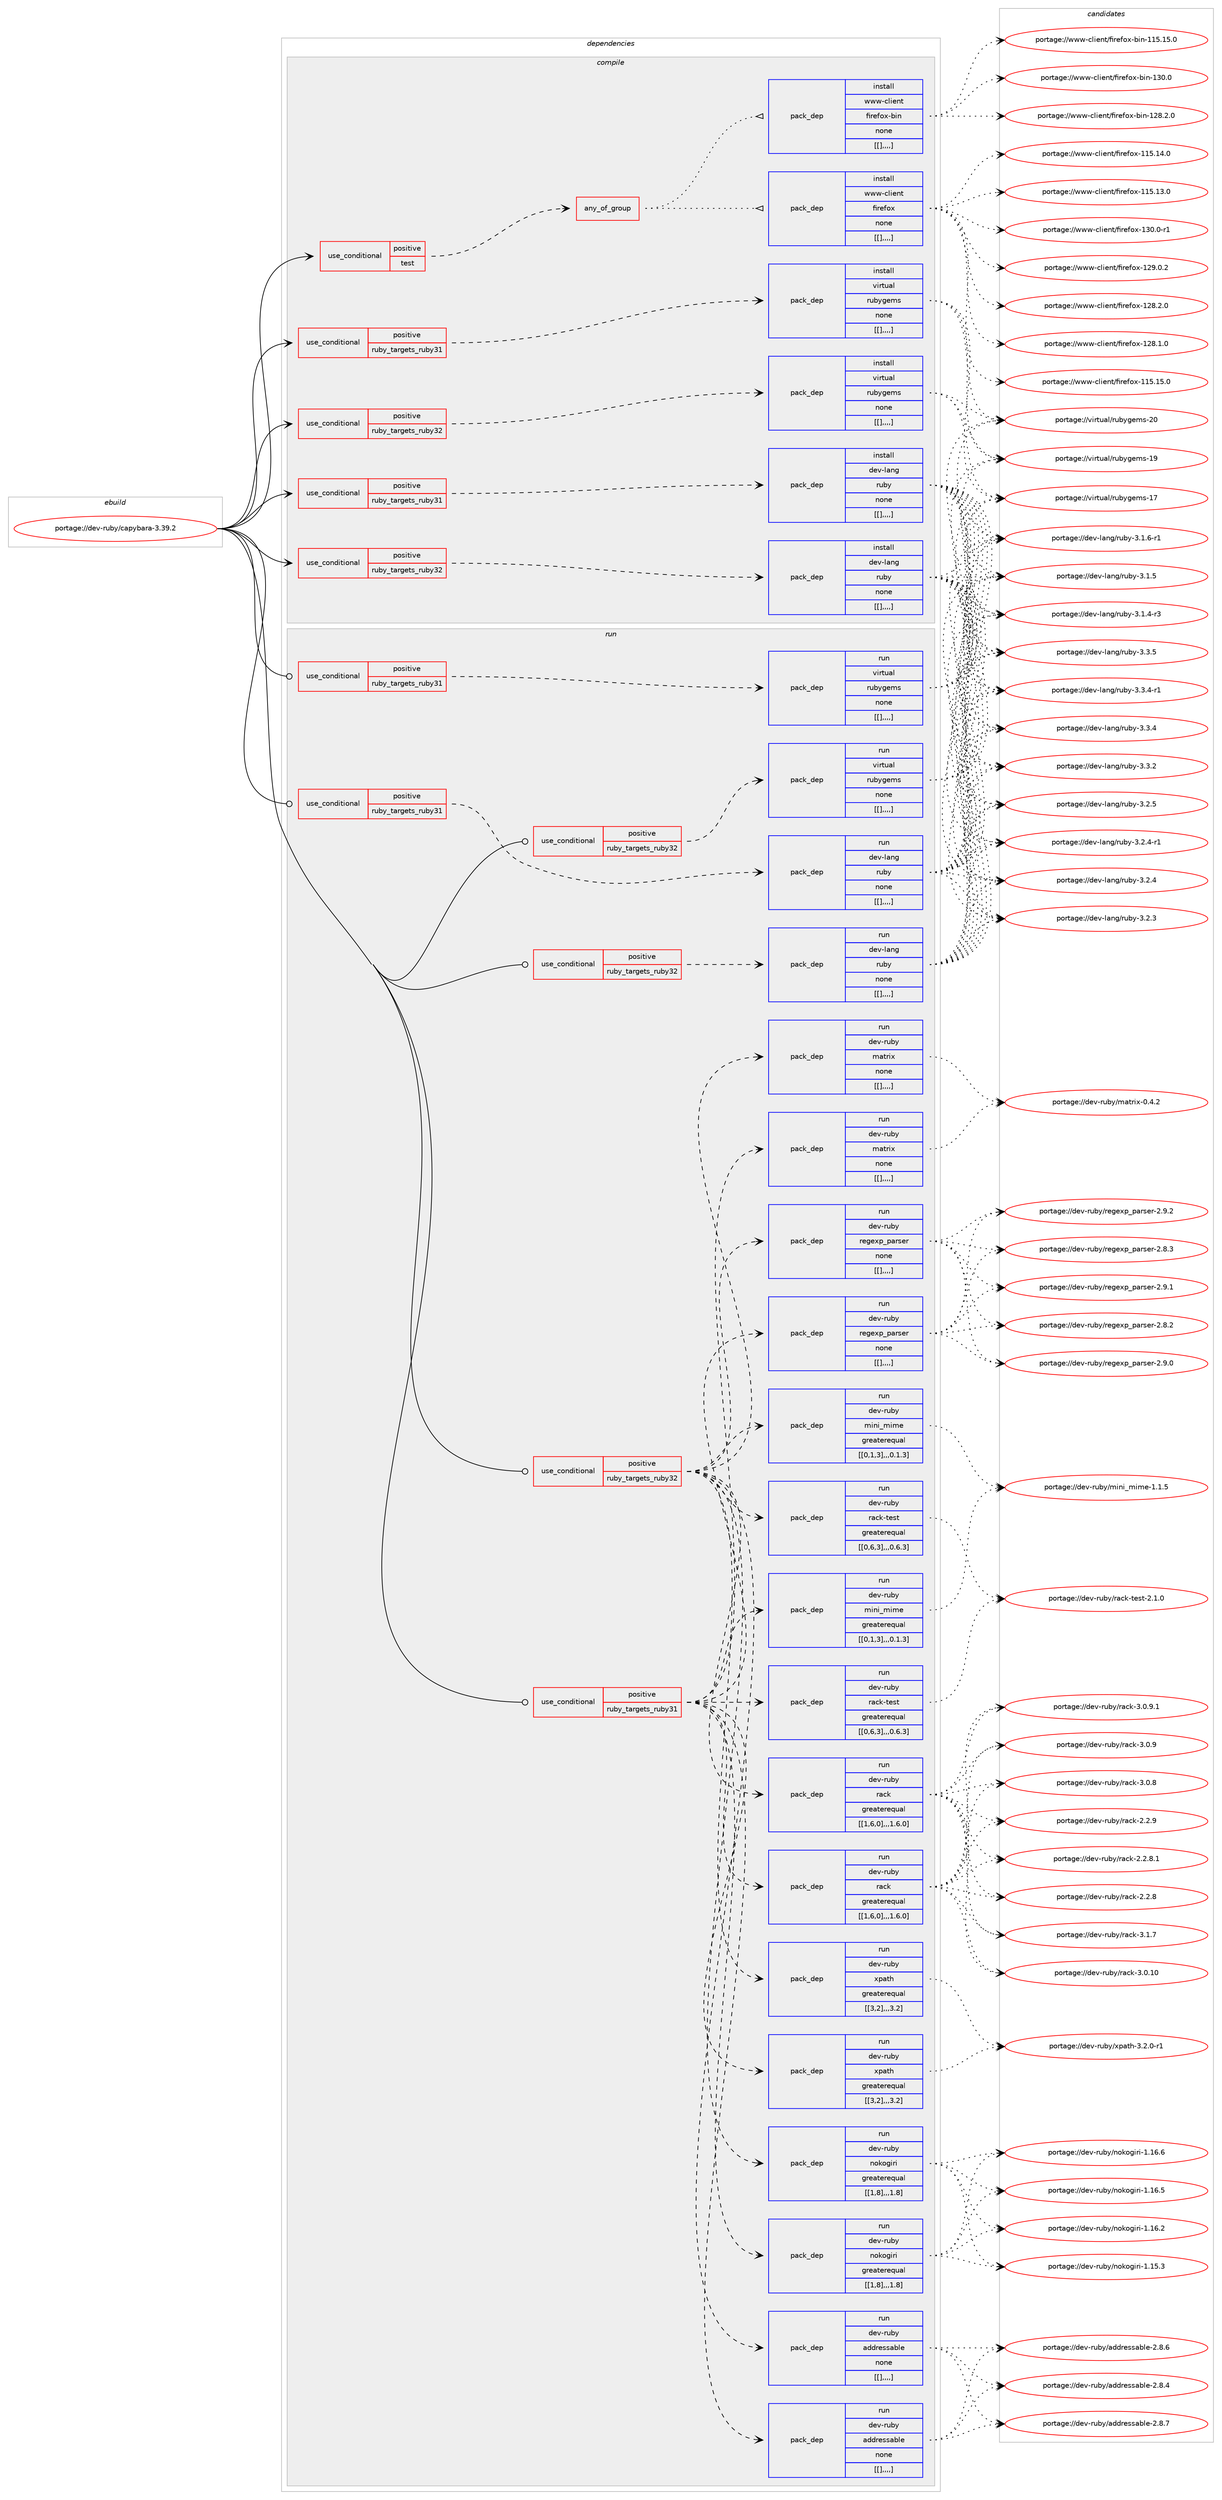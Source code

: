 digraph prolog {

# *************
# Graph options
# *************

newrank=true;
concentrate=true;
compound=true;
graph [rankdir=LR,fontname=Helvetica,fontsize=10,ranksep=1.5];#, ranksep=2.5, nodesep=0.2];
edge  [arrowhead=vee];
node  [fontname=Helvetica,fontsize=10];

# **********
# The ebuild
# **********

subgraph cluster_leftcol {
color=gray;
label=<<i>ebuild</i>>;
id [label="portage://dev-ruby/capybara-3.39.2", color=red, width=4, href="../dev-ruby/capybara-3.39.2.svg"];
}

# ****************
# The dependencies
# ****************

subgraph cluster_midcol {
color=gray;
label=<<i>dependencies</i>>;
subgraph cluster_compile {
fillcolor="#eeeeee";
style=filled;
label=<<i>compile</i>>;
subgraph cond46600 {
dependency181310 [label=<<TABLE BORDER="0" CELLBORDER="1" CELLSPACING="0" CELLPADDING="4"><TR><TD ROWSPAN="3" CELLPADDING="10">use_conditional</TD></TR><TR><TD>positive</TD></TR><TR><TD>ruby_targets_ruby31</TD></TR></TABLE>>, shape=none, color=red];
subgraph pack133425 {
dependency181311 [label=<<TABLE BORDER="0" CELLBORDER="1" CELLSPACING="0" CELLPADDING="4" WIDTH="220"><TR><TD ROWSPAN="6" CELLPADDING="30">pack_dep</TD></TR><TR><TD WIDTH="110">install</TD></TR><TR><TD>dev-lang</TD></TR><TR><TD>ruby</TD></TR><TR><TD>none</TD></TR><TR><TD>[[],,,,]</TD></TR></TABLE>>, shape=none, color=blue];
}
dependency181310:e -> dependency181311:w [weight=20,style="dashed",arrowhead="vee"];
}
id:e -> dependency181310:w [weight=20,style="solid",arrowhead="vee"];
subgraph cond46601 {
dependency181312 [label=<<TABLE BORDER="0" CELLBORDER="1" CELLSPACING="0" CELLPADDING="4"><TR><TD ROWSPAN="3" CELLPADDING="10">use_conditional</TD></TR><TR><TD>positive</TD></TR><TR><TD>ruby_targets_ruby31</TD></TR></TABLE>>, shape=none, color=red];
subgraph pack133426 {
dependency181313 [label=<<TABLE BORDER="0" CELLBORDER="1" CELLSPACING="0" CELLPADDING="4" WIDTH="220"><TR><TD ROWSPAN="6" CELLPADDING="30">pack_dep</TD></TR><TR><TD WIDTH="110">install</TD></TR><TR><TD>virtual</TD></TR><TR><TD>rubygems</TD></TR><TR><TD>none</TD></TR><TR><TD>[[],,,,]</TD></TR></TABLE>>, shape=none, color=blue];
}
dependency181312:e -> dependency181313:w [weight=20,style="dashed",arrowhead="vee"];
}
id:e -> dependency181312:w [weight=20,style="solid",arrowhead="vee"];
subgraph cond46602 {
dependency181314 [label=<<TABLE BORDER="0" CELLBORDER="1" CELLSPACING="0" CELLPADDING="4"><TR><TD ROWSPAN="3" CELLPADDING="10">use_conditional</TD></TR><TR><TD>positive</TD></TR><TR><TD>ruby_targets_ruby32</TD></TR></TABLE>>, shape=none, color=red];
subgraph pack133427 {
dependency181315 [label=<<TABLE BORDER="0" CELLBORDER="1" CELLSPACING="0" CELLPADDING="4" WIDTH="220"><TR><TD ROWSPAN="6" CELLPADDING="30">pack_dep</TD></TR><TR><TD WIDTH="110">install</TD></TR><TR><TD>dev-lang</TD></TR><TR><TD>ruby</TD></TR><TR><TD>none</TD></TR><TR><TD>[[],,,,]</TD></TR></TABLE>>, shape=none, color=blue];
}
dependency181314:e -> dependency181315:w [weight=20,style="dashed",arrowhead="vee"];
}
id:e -> dependency181314:w [weight=20,style="solid",arrowhead="vee"];
subgraph cond46603 {
dependency181316 [label=<<TABLE BORDER="0" CELLBORDER="1" CELLSPACING="0" CELLPADDING="4"><TR><TD ROWSPAN="3" CELLPADDING="10">use_conditional</TD></TR><TR><TD>positive</TD></TR><TR><TD>ruby_targets_ruby32</TD></TR></TABLE>>, shape=none, color=red];
subgraph pack133428 {
dependency181317 [label=<<TABLE BORDER="0" CELLBORDER="1" CELLSPACING="0" CELLPADDING="4" WIDTH="220"><TR><TD ROWSPAN="6" CELLPADDING="30">pack_dep</TD></TR><TR><TD WIDTH="110">install</TD></TR><TR><TD>virtual</TD></TR><TR><TD>rubygems</TD></TR><TR><TD>none</TD></TR><TR><TD>[[],,,,]</TD></TR></TABLE>>, shape=none, color=blue];
}
dependency181316:e -> dependency181317:w [weight=20,style="dashed",arrowhead="vee"];
}
id:e -> dependency181316:w [weight=20,style="solid",arrowhead="vee"];
subgraph cond46604 {
dependency181318 [label=<<TABLE BORDER="0" CELLBORDER="1" CELLSPACING="0" CELLPADDING="4"><TR><TD ROWSPAN="3" CELLPADDING="10">use_conditional</TD></TR><TR><TD>positive</TD></TR><TR><TD>test</TD></TR></TABLE>>, shape=none, color=red];
subgraph any1135 {
dependency181319 [label=<<TABLE BORDER="0" CELLBORDER="1" CELLSPACING="0" CELLPADDING="4"><TR><TD CELLPADDING="10">any_of_group</TD></TR></TABLE>>, shape=none, color=red];subgraph pack133429 {
dependency181320 [label=<<TABLE BORDER="0" CELLBORDER="1" CELLSPACING="0" CELLPADDING="4" WIDTH="220"><TR><TD ROWSPAN="6" CELLPADDING="30">pack_dep</TD></TR><TR><TD WIDTH="110">install</TD></TR><TR><TD>www-client</TD></TR><TR><TD>firefox</TD></TR><TR><TD>none</TD></TR><TR><TD>[[],,,,]</TD></TR></TABLE>>, shape=none, color=blue];
}
dependency181319:e -> dependency181320:w [weight=20,style="dotted",arrowhead="oinv"];
subgraph pack133430 {
dependency181321 [label=<<TABLE BORDER="0" CELLBORDER="1" CELLSPACING="0" CELLPADDING="4" WIDTH="220"><TR><TD ROWSPAN="6" CELLPADDING="30">pack_dep</TD></TR><TR><TD WIDTH="110">install</TD></TR><TR><TD>www-client</TD></TR><TR><TD>firefox-bin</TD></TR><TR><TD>none</TD></TR><TR><TD>[[],,,,]</TD></TR></TABLE>>, shape=none, color=blue];
}
dependency181319:e -> dependency181321:w [weight=20,style="dotted",arrowhead="oinv"];
}
dependency181318:e -> dependency181319:w [weight=20,style="dashed",arrowhead="vee"];
}
id:e -> dependency181318:w [weight=20,style="solid",arrowhead="vee"];
}
subgraph cluster_compileandrun {
fillcolor="#eeeeee";
style=filled;
label=<<i>compile and run</i>>;
}
subgraph cluster_run {
fillcolor="#eeeeee";
style=filled;
label=<<i>run</i>>;
subgraph cond46605 {
dependency181322 [label=<<TABLE BORDER="0" CELLBORDER="1" CELLSPACING="0" CELLPADDING="4"><TR><TD ROWSPAN="3" CELLPADDING="10">use_conditional</TD></TR><TR><TD>positive</TD></TR><TR><TD>ruby_targets_ruby31</TD></TR></TABLE>>, shape=none, color=red];
subgraph pack133431 {
dependency181323 [label=<<TABLE BORDER="0" CELLBORDER="1" CELLSPACING="0" CELLPADDING="4" WIDTH="220"><TR><TD ROWSPAN="6" CELLPADDING="30">pack_dep</TD></TR><TR><TD WIDTH="110">run</TD></TR><TR><TD>dev-lang</TD></TR><TR><TD>ruby</TD></TR><TR><TD>none</TD></TR><TR><TD>[[],,,,]</TD></TR></TABLE>>, shape=none, color=blue];
}
dependency181322:e -> dependency181323:w [weight=20,style="dashed",arrowhead="vee"];
}
id:e -> dependency181322:w [weight=20,style="solid",arrowhead="odot"];
subgraph cond46606 {
dependency181324 [label=<<TABLE BORDER="0" CELLBORDER="1" CELLSPACING="0" CELLPADDING="4"><TR><TD ROWSPAN="3" CELLPADDING="10">use_conditional</TD></TR><TR><TD>positive</TD></TR><TR><TD>ruby_targets_ruby31</TD></TR></TABLE>>, shape=none, color=red];
subgraph pack133432 {
dependency181325 [label=<<TABLE BORDER="0" CELLBORDER="1" CELLSPACING="0" CELLPADDING="4" WIDTH="220"><TR><TD ROWSPAN="6" CELLPADDING="30">pack_dep</TD></TR><TR><TD WIDTH="110">run</TD></TR><TR><TD>dev-ruby</TD></TR><TR><TD>addressable</TD></TR><TR><TD>none</TD></TR><TR><TD>[[],,,,]</TD></TR></TABLE>>, shape=none, color=blue];
}
dependency181324:e -> dependency181325:w [weight=20,style="dashed",arrowhead="vee"];
subgraph pack133433 {
dependency181326 [label=<<TABLE BORDER="0" CELLBORDER="1" CELLSPACING="0" CELLPADDING="4" WIDTH="220"><TR><TD ROWSPAN="6" CELLPADDING="30">pack_dep</TD></TR><TR><TD WIDTH="110">run</TD></TR><TR><TD>dev-ruby</TD></TR><TR><TD>matrix</TD></TR><TR><TD>none</TD></TR><TR><TD>[[],,,,]</TD></TR></TABLE>>, shape=none, color=blue];
}
dependency181324:e -> dependency181326:w [weight=20,style="dashed",arrowhead="vee"];
subgraph pack133434 {
dependency181327 [label=<<TABLE BORDER="0" CELLBORDER="1" CELLSPACING="0" CELLPADDING="4" WIDTH="220"><TR><TD ROWSPAN="6" CELLPADDING="30">pack_dep</TD></TR><TR><TD WIDTH="110">run</TD></TR><TR><TD>dev-ruby</TD></TR><TR><TD>mini_mime</TD></TR><TR><TD>greaterequal</TD></TR><TR><TD>[[0,1,3],,,0.1.3]</TD></TR></TABLE>>, shape=none, color=blue];
}
dependency181324:e -> dependency181327:w [weight=20,style="dashed",arrowhead="vee"];
subgraph pack133435 {
dependency181328 [label=<<TABLE BORDER="0" CELLBORDER="1" CELLSPACING="0" CELLPADDING="4" WIDTH="220"><TR><TD ROWSPAN="6" CELLPADDING="30">pack_dep</TD></TR><TR><TD WIDTH="110">run</TD></TR><TR><TD>dev-ruby</TD></TR><TR><TD>nokogiri</TD></TR><TR><TD>greaterequal</TD></TR><TR><TD>[[1,8],,,1.8]</TD></TR></TABLE>>, shape=none, color=blue];
}
dependency181324:e -> dependency181328:w [weight=20,style="dashed",arrowhead="vee"];
subgraph pack133436 {
dependency181329 [label=<<TABLE BORDER="0" CELLBORDER="1" CELLSPACING="0" CELLPADDING="4" WIDTH="220"><TR><TD ROWSPAN="6" CELLPADDING="30">pack_dep</TD></TR><TR><TD WIDTH="110">run</TD></TR><TR><TD>dev-ruby</TD></TR><TR><TD>rack</TD></TR><TR><TD>greaterequal</TD></TR><TR><TD>[[1,6,0],,,1.6.0]</TD></TR></TABLE>>, shape=none, color=blue];
}
dependency181324:e -> dependency181329:w [weight=20,style="dashed",arrowhead="vee"];
subgraph pack133437 {
dependency181330 [label=<<TABLE BORDER="0" CELLBORDER="1" CELLSPACING="0" CELLPADDING="4" WIDTH="220"><TR><TD ROWSPAN="6" CELLPADDING="30">pack_dep</TD></TR><TR><TD WIDTH="110">run</TD></TR><TR><TD>dev-ruby</TD></TR><TR><TD>rack-test</TD></TR><TR><TD>greaterequal</TD></TR><TR><TD>[[0,6,3],,,0.6.3]</TD></TR></TABLE>>, shape=none, color=blue];
}
dependency181324:e -> dependency181330:w [weight=20,style="dashed",arrowhead="vee"];
subgraph pack133438 {
dependency181331 [label=<<TABLE BORDER="0" CELLBORDER="1" CELLSPACING="0" CELLPADDING="4" WIDTH="220"><TR><TD ROWSPAN="6" CELLPADDING="30">pack_dep</TD></TR><TR><TD WIDTH="110">run</TD></TR><TR><TD>dev-ruby</TD></TR><TR><TD>regexp_parser</TD></TR><TR><TD>none</TD></TR><TR><TD>[[],,,,]</TD></TR></TABLE>>, shape=none, color=blue];
}
dependency181324:e -> dependency181331:w [weight=20,style="dashed",arrowhead="vee"];
subgraph pack133439 {
dependency181332 [label=<<TABLE BORDER="0" CELLBORDER="1" CELLSPACING="0" CELLPADDING="4" WIDTH="220"><TR><TD ROWSPAN="6" CELLPADDING="30">pack_dep</TD></TR><TR><TD WIDTH="110">run</TD></TR><TR><TD>dev-ruby</TD></TR><TR><TD>xpath</TD></TR><TR><TD>greaterequal</TD></TR><TR><TD>[[3,2],,,3.2]</TD></TR></TABLE>>, shape=none, color=blue];
}
dependency181324:e -> dependency181332:w [weight=20,style="dashed",arrowhead="vee"];
}
id:e -> dependency181324:w [weight=20,style="solid",arrowhead="odot"];
subgraph cond46607 {
dependency181333 [label=<<TABLE BORDER="0" CELLBORDER="1" CELLSPACING="0" CELLPADDING="4"><TR><TD ROWSPAN="3" CELLPADDING="10">use_conditional</TD></TR><TR><TD>positive</TD></TR><TR><TD>ruby_targets_ruby31</TD></TR></TABLE>>, shape=none, color=red];
subgraph pack133440 {
dependency181334 [label=<<TABLE BORDER="0" CELLBORDER="1" CELLSPACING="0" CELLPADDING="4" WIDTH="220"><TR><TD ROWSPAN="6" CELLPADDING="30">pack_dep</TD></TR><TR><TD WIDTH="110">run</TD></TR><TR><TD>virtual</TD></TR><TR><TD>rubygems</TD></TR><TR><TD>none</TD></TR><TR><TD>[[],,,,]</TD></TR></TABLE>>, shape=none, color=blue];
}
dependency181333:e -> dependency181334:w [weight=20,style="dashed",arrowhead="vee"];
}
id:e -> dependency181333:w [weight=20,style="solid",arrowhead="odot"];
subgraph cond46608 {
dependency181335 [label=<<TABLE BORDER="0" CELLBORDER="1" CELLSPACING="0" CELLPADDING="4"><TR><TD ROWSPAN="3" CELLPADDING="10">use_conditional</TD></TR><TR><TD>positive</TD></TR><TR><TD>ruby_targets_ruby32</TD></TR></TABLE>>, shape=none, color=red];
subgraph pack133441 {
dependency181336 [label=<<TABLE BORDER="0" CELLBORDER="1" CELLSPACING="0" CELLPADDING="4" WIDTH="220"><TR><TD ROWSPAN="6" CELLPADDING="30">pack_dep</TD></TR><TR><TD WIDTH="110">run</TD></TR><TR><TD>dev-lang</TD></TR><TR><TD>ruby</TD></TR><TR><TD>none</TD></TR><TR><TD>[[],,,,]</TD></TR></TABLE>>, shape=none, color=blue];
}
dependency181335:e -> dependency181336:w [weight=20,style="dashed",arrowhead="vee"];
}
id:e -> dependency181335:w [weight=20,style="solid",arrowhead="odot"];
subgraph cond46609 {
dependency181337 [label=<<TABLE BORDER="0" CELLBORDER="1" CELLSPACING="0" CELLPADDING="4"><TR><TD ROWSPAN="3" CELLPADDING="10">use_conditional</TD></TR><TR><TD>positive</TD></TR><TR><TD>ruby_targets_ruby32</TD></TR></TABLE>>, shape=none, color=red];
subgraph pack133442 {
dependency181338 [label=<<TABLE BORDER="0" CELLBORDER="1" CELLSPACING="0" CELLPADDING="4" WIDTH="220"><TR><TD ROWSPAN="6" CELLPADDING="30">pack_dep</TD></TR><TR><TD WIDTH="110">run</TD></TR><TR><TD>dev-ruby</TD></TR><TR><TD>addressable</TD></TR><TR><TD>none</TD></TR><TR><TD>[[],,,,]</TD></TR></TABLE>>, shape=none, color=blue];
}
dependency181337:e -> dependency181338:w [weight=20,style="dashed",arrowhead="vee"];
subgraph pack133443 {
dependency181339 [label=<<TABLE BORDER="0" CELLBORDER="1" CELLSPACING="0" CELLPADDING="4" WIDTH="220"><TR><TD ROWSPAN="6" CELLPADDING="30">pack_dep</TD></TR><TR><TD WIDTH="110">run</TD></TR><TR><TD>dev-ruby</TD></TR><TR><TD>matrix</TD></TR><TR><TD>none</TD></TR><TR><TD>[[],,,,]</TD></TR></TABLE>>, shape=none, color=blue];
}
dependency181337:e -> dependency181339:w [weight=20,style="dashed",arrowhead="vee"];
subgraph pack133444 {
dependency181340 [label=<<TABLE BORDER="0" CELLBORDER="1" CELLSPACING="0" CELLPADDING="4" WIDTH="220"><TR><TD ROWSPAN="6" CELLPADDING="30">pack_dep</TD></TR><TR><TD WIDTH="110">run</TD></TR><TR><TD>dev-ruby</TD></TR><TR><TD>mini_mime</TD></TR><TR><TD>greaterequal</TD></TR><TR><TD>[[0,1,3],,,0.1.3]</TD></TR></TABLE>>, shape=none, color=blue];
}
dependency181337:e -> dependency181340:w [weight=20,style="dashed",arrowhead="vee"];
subgraph pack133445 {
dependency181341 [label=<<TABLE BORDER="0" CELLBORDER="1" CELLSPACING="0" CELLPADDING="4" WIDTH="220"><TR><TD ROWSPAN="6" CELLPADDING="30">pack_dep</TD></TR><TR><TD WIDTH="110">run</TD></TR><TR><TD>dev-ruby</TD></TR><TR><TD>nokogiri</TD></TR><TR><TD>greaterequal</TD></TR><TR><TD>[[1,8],,,1.8]</TD></TR></TABLE>>, shape=none, color=blue];
}
dependency181337:e -> dependency181341:w [weight=20,style="dashed",arrowhead="vee"];
subgraph pack133446 {
dependency181342 [label=<<TABLE BORDER="0" CELLBORDER="1" CELLSPACING="0" CELLPADDING="4" WIDTH="220"><TR><TD ROWSPAN="6" CELLPADDING="30">pack_dep</TD></TR><TR><TD WIDTH="110">run</TD></TR><TR><TD>dev-ruby</TD></TR><TR><TD>rack</TD></TR><TR><TD>greaterequal</TD></TR><TR><TD>[[1,6,0],,,1.6.0]</TD></TR></TABLE>>, shape=none, color=blue];
}
dependency181337:e -> dependency181342:w [weight=20,style="dashed",arrowhead="vee"];
subgraph pack133447 {
dependency181343 [label=<<TABLE BORDER="0" CELLBORDER="1" CELLSPACING="0" CELLPADDING="4" WIDTH="220"><TR><TD ROWSPAN="6" CELLPADDING="30">pack_dep</TD></TR><TR><TD WIDTH="110">run</TD></TR><TR><TD>dev-ruby</TD></TR><TR><TD>rack-test</TD></TR><TR><TD>greaterequal</TD></TR><TR><TD>[[0,6,3],,,0.6.3]</TD></TR></TABLE>>, shape=none, color=blue];
}
dependency181337:e -> dependency181343:w [weight=20,style="dashed",arrowhead="vee"];
subgraph pack133448 {
dependency181344 [label=<<TABLE BORDER="0" CELLBORDER="1" CELLSPACING="0" CELLPADDING="4" WIDTH="220"><TR><TD ROWSPAN="6" CELLPADDING="30">pack_dep</TD></TR><TR><TD WIDTH="110">run</TD></TR><TR><TD>dev-ruby</TD></TR><TR><TD>regexp_parser</TD></TR><TR><TD>none</TD></TR><TR><TD>[[],,,,]</TD></TR></TABLE>>, shape=none, color=blue];
}
dependency181337:e -> dependency181344:w [weight=20,style="dashed",arrowhead="vee"];
subgraph pack133449 {
dependency181345 [label=<<TABLE BORDER="0" CELLBORDER="1" CELLSPACING="0" CELLPADDING="4" WIDTH="220"><TR><TD ROWSPAN="6" CELLPADDING="30">pack_dep</TD></TR><TR><TD WIDTH="110">run</TD></TR><TR><TD>dev-ruby</TD></TR><TR><TD>xpath</TD></TR><TR><TD>greaterequal</TD></TR><TR><TD>[[3,2],,,3.2]</TD></TR></TABLE>>, shape=none, color=blue];
}
dependency181337:e -> dependency181345:w [weight=20,style="dashed",arrowhead="vee"];
}
id:e -> dependency181337:w [weight=20,style="solid",arrowhead="odot"];
subgraph cond46610 {
dependency181346 [label=<<TABLE BORDER="0" CELLBORDER="1" CELLSPACING="0" CELLPADDING="4"><TR><TD ROWSPAN="3" CELLPADDING="10">use_conditional</TD></TR><TR><TD>positive</TD></TR><TR><TD>ruby_targets_ruby32</TD></TR></TABLE>>, shape=none, color=red];
subgraph pack133450 {
dependency181347 [label=<<TABLE BORDER="0" CELLBORDER="1" CELLSPACING="0" CELLPADDING="4" WIDTH="220"><TR><TD ROWSPAN="6" CELLPADDING="30">pack_dep</TD></TR><TR><TD WIDTH="110">run</TD></TR><TR><TD>virtual</TD></TR><TR><TD>rubygems</TD></TR><TR><TD>none</TD></TR><TR><TD>[[],,,,]</TD></TR></TABLE>>, shape=none, color=blue];
}
dependency181346:e -> dependency181347:w [weight=20,style="dashed",arrowhead="vee"];
}
id:e -> dependency181346:w [weight=20,style="solid",arrowhead="odot"];
}
}

# **************
# The candidates
# **************

subgraph cluster_choices {
rank=same;
color=gray;
label=<<i>candidates</i>>;

subgraph choice133425 {
color=black;
nodesep=1;
choice10010111845108971101034711411798121455146514653 [label="portage://dev-lang/ruby-3.3.5", color=red, width=4,href="../dev-lang/ruby-3.3.5.svg"];
choice100101118451089711010347114117981214551465146524511449 [label="portage://dev-lang/ruby-3.3.4-r1", color=red, width=4,href="../dev-lang/ruby-3.3.4-r1.svg"];
choice10010111845108971101034711411798121455146514652 [label="portage://dev-lang/ruby-3.3.4", color=red, width=4,href="../dev-lang/ruby-3.3.4.svg"];
choice10010111845108971101034711411798121455146514650 [label="portage://dev-lang/ruby-3.3.2", color=red, width=4,href="../dev-lang/ruby-3.3.2.svg"];
choice10010111845108971101034711411798121455146504653 [label="portage://dev-lang/ruby-3.2.5", color=red, width=4,href="../dev-lang/ruby-3.2.5.svg"];
choice100101118451089711010347114117981214551465046524511449 [label="portage://dev-lang/ruby-3.2.4-r1", color=red, width=4,href="../dev-lang/ruby-3.2.4-r1.svg"];
choice10010111845108971101034711411798121455146504652 [label="portage://dev-lang/ruby-3.2.4", color=red, width=4,href="../dev-lang/ruby-3.2.4.svg"];
choice10010111845108971101034711411798121455146504651 [label="portage://dev-lang/ruby-3.2.3", color=red, width=4,href="../dev-lang/ruby-3.2.3.svg"];
choice100101118451089711010347114117981214551464946544511449 [label="portage://dev-lang/ruby-3.1.6-r1", color=red, width=4,href="../dev-lang/ruby-3.1.6-r1.svg"];
choice10010111845108971101034711411798121455146494653 [label="portage://dev-lang/ruby-3.1.5", color=red, width=4,href="../dev-lang/ruby-3.1.5.svg"];
choice100101118451089711010347114117981214551464946524511451 [label="portage://dev-lang/ruby-3.1.4-r3", color=red, width=4,href="../dev-lang/ruby-3.1.4-r3.svg"];
dependency181311:e -> choice10010111845108971101034711411798121455146514653:w [style=dotted,weight="100"];
dependency181311:e -> choice100101118451089711010347114117981214551465146524511449:w [style=dotted,weight="100"];
dependency181311:e -> choice10010111845108971101034711411798121455146514652:w [style=dotted,weight="100"];
dependency181311:e -> choice10010111845108971101034711411798121455146514650:w [style=dotted,weight="100"];
dependency181311:e -> choice10010111845108971101034711411798121455146504653:w [style=dotted,weight="100"];
dependency181311:e -> choice100101118451089711010347114117981214551465046524511449:w [style=dotted,weight="100"];
dependency181311:e -> choice10010111845108971101034711411798121455146504652:w [style=dotted,weight="100"];
dependency181311:e -> choice10010111845108971101034711411798121455146504651:w [style=dotted,weight="100"];
dependency181311:e -> choice100101118451089711010347114117981214551464946544511449:w [style=dotted,weight="100"];
dependency181311:e -> choice10010111845108971101034711411798121455146494653:w [style=dotted,weight="100"];
dependency181311:e -> choice100101118451089711010347114117981214551464946524511451:w [style=dotted,weight="100"];
}
subgraph choice133426 {
color=black;
nodesep=1;
choice118105114116117971084711411798121103101109115455048 [label="portage://virtual/rubygems-20", color=red, width=4,href="../virtual/rubygems-20.svg"];
choice118105114116117971084711411798121103101109115454957 [label="portage://virtual/rubygems-19", color=red, width=4,href="../virtual/rubygems-19.svg"];
choice118105114116117971084711411798121103101109115454955 [label="portage://virtual/rubygems-17", color=red, width=4,href="../virtual/rubygems-17.svg"];
dependency181313:e -> choice118105114116117971084711411798121103101109115455048:w [style=dotted,weight="100"];
dependency181313:e -> choice118105114116117971084711411798121103101109115454957:w [style=dotted,weight="100"];
dependency181313:e -> choice118105114116117971084711411798121103101109115454955:w [style=dotted,weight="100"];
}
subgraph choice133427 {
color=black;
nodesep=1;
choice10010111845108971101034711411798121455146514653 [label="portage://dev-lang/ruby-3.3.5", color=red, width=4,href="../dev-lang/ruby-3.3.5.svg"];
choice100101118451089711010347114117981214551465146524511449 [label="portage://dev-lang/ruby-3.3.4-r1", color=red, width=4,href="../dev-lang/ruby-3.3.4-r1.svg"];
choice10010111845108971101034711411798121455146514652 [label="portage://dev-lang/ruby-3.3.4", color=red, width=4,href="../dev-lang/ruby-3.3.4.svg"];
choice10010111845108971101034711411798121455146514650 [label="portage://dev-lang/ruby-3.3.2", color=red, width=4,href="../dev-lang/ruby-3.3.2.svg"];
choice10010111845108971101034711411798121455146504653 [label="portage://dev-lang/ruby-3.2.5", color=red, width=4,href="../dev-lang/ruby-3.2.5.svg"];
choice100101118451089711010347114117981214551465046524511449 [label="portage://dev-lang/ruby-3.2.4-r1", color=red, width=4,href="../dev-lang/ruby-3.2.4-r1.svg"];
choice10010111845108971101034711411798121455146504652 [label="portage://dev-lang/ruby-3.2.4", color=red, width=4,href="../dev-lang/ruby-3.2.4.svg"];
choice10010111845108971101034711411798121455146504651 [label="portage://dev-lang/ruby-3.2.3", color=red, width=4,href="../dev-lang/ruby-3.2.3.svg"];
choice100101118451089711010347114117981214551464946544511449 [label="portage://dev-lang/ruby-3.1.6-r1", color=red, width=4,href="../dev-lang/ruby-3.1.6-r1.svg"];
choice10010111845108971101034711411798121455146494653 [label="portage://dev-lang/ruby-3.1.5", color=red, width=4,href="../dev-lang/ruby-3.1.5.svg"];
choice100101118451089711010347114117981214551464946524511451 [label="portage://dev-lang/ruby-3.1.4-r3", color=red, width=4,href="../dev-lang/ruby-3.1.4-r3.svg"];
dependency181315:e -> choice10010111845108971101034711411798121455146514653:w [style=dotted,weight="100"];
dependency181315:e -> choice100101118451089711010347114117981214551465146524511449:w [style=dotted,weight="100"];
dependency181315:e -> choice10010111845108971101034711411798121455146514652:w [style=dotted,weight="100"];
dependency181315:e -> choice10010111845108971101034711411798121455146514650:w [style=dotted,weight="100"];
dependency181315:e -> choice10010111845108971101034711411798121455146504653:w [style=dotted,weight="100"];
dependency181315:e -> choice100101118451089711010347114117981214551465046524511449:w [style=dotted,weight="100"];
dependency181315:e -> choice10010111845108971101034711411798121455146504652:w [style=dotted,weight="100"];
dependency181315:e -> choice10010111845108971101034711411798121455146504651:w [style=dotted,weight="100"];
dependency181315:e -> choice100101118451089711010347114117981214551464946544511449:w [style=dotted,weight="100"];
dependency181315:e -> choice10010111845108971101034711411798121455146494653:w [style=dotted,weight="100"];
dependency181315:e -> choice100101118451089711010347114117981214551464946524511451:w [style=dotted,weight="100"];
}
subgraph choice133428 {
color=black;
nodesep=1;
choice118105114116117971084711411798121103101109115455048 [label="portage://virtual/rubygems-20", color=red, width=4,href="../virtual/rubygems-20.svg"];
choice118105114116117971084711411798121103101109115454957 [label="portage://virtual/rubygems-19", color=red, width=4,href="../virtual/rubygems-19.svg"];
choice118105114116117971084711411798121103101109115454955 [label="portage://virtual/rubygems-17", color=red, width=4,href="../virtual/rubygems-17.svg"];
dependency181317:e -> choice118105114116117971084711411798121103101109115455048:w [style=dotted,weight="100"];
dependency181317:e -> choice118105114116117971084711411798121103101109115454957:w [style=dotted,weight="100"];
dependency181317:e -> choice118105114116117971084711411798121103101109115454955:w [style=dotted,weight="100"];
}
subgraph choice133429 {
color=black;
nodesep=1;
choice1191191194599108105101110116471021051141011021111204549514846484511449 [label="portage://www-client/firefox-130.0-r1", color=red, width=4,href="../www-client/firefox-130.0-r1.svg"];
choice1191191194599108105101110116471021051141011021111204549505746484650 [label="portage://www-client/firefox-129.0.2", color=red, width=4,href="../www-client/firefox-129.0.2.svg"];
choice1191191194599108105101110116471021051141011021111204549505646504648 [label="portage://www-client/firefox-128.2.0", color=red, width=4,href="../www-client/firefox-128.2.0.svg"];
choice1191191194599108105101110116471021051141011021111204549505646494648 [label="portage://www-client/firefox-128.1.0", color=red, width=4,href="../www-client/firefox-128.1.0.svg"];
choice119119119459910810510111011647102105114101102111120454949534649534648 [label="portage://www-client/firefox-115.15.0", color=red, width=4,href="../www-client/firefox-115.15.0.svg"];
choice119119119459910810510111011647102105114101102111120454949534649524648 [label="portage://www-client/firefox-115.14.0", color=red, width=4,href="../www-client/firefox-115.14.0.svg"];
choice119119119459910810510111011647102105114101102111120454949534649514648 [label="portage://www-client/firefox-115.13.0", color=red, width=4,href="../www-client/firefox-115.13.0.svg"];
dependency181320:e -> choice1191191194599108105101110116471021051141011021111204549514846484511449:w [style=dotted,weight="100"];
dependency181320:e -> choice1191191194599108105101110116471021051141011021111204549505746484650:w [style=dotted,weight="100"];
dependency181320:e -> choice1191191194599108105101110116471021051141011021111204549505646504648:w [style=dotted,weight="100"];
dependency181320:e -> choice1191191194599108105101110116471021051141011021111204549505646494648:w [style=dotted,weight="100"];
dependency181320:e -> choice119119119459910810510111011647102105114101102111120454949534649534648:w [style=dotted,weight="100"];
dependency181320:e -> choice119119119459910810510111011647102105114101102111120454949534649524648:w [style=dotted,weight="100"];
dependency181320:e -> choice119119119459910810510111011647102105114101102111120454949534649514648:w [style=dotted,weight="100"];
}
subgraph choice133430 {
color=black;
nodesep=1;
choice1191191194599108105101110116471021051141011021111204598105110454951484648 [label="portage://www-client/firefox-bin-130.0", color=red, width=4,href="../www-client/firefox-bin-130.0.svg"];
choice11911911945991081051011101164710210511410110211112045981051104549505646504648 [label="portage://www-client/firefox-bin-128.2.0", color=red, width=4,href="../www-client/firefox-bin-128.2.0.svg"];
choice1191191194599108105101110116471021051141011021111204598105110454949534649534648 [label="portage://www-client/firefox-bin-115.15.0", color=red, width=4,href="../www-client/firefox-bin-115.15.0.svg"];
dependency181321:e -> choice1191191194599108105101110116471021051141011021111204598105110454951484648:w [style=dotted,weight="100"];
dependency181321:e -> choice11911911945991081051011101164710210511410110211112045981051104549505646504648:w [style=dotted,weight="100"];
dependency181321:e -> choice1191191194599108105101110116471021051141011021111204598105110454949534649534648:w [style=dotted,weight="100"];
}
subgraph choice133431 {
color=black;
nodesep=1;
choice10010111845108971101034711411798121455146514653 [label="portage://dev-lang/ruby-3.3.5", color=red, width=4,href="../dev-lang/ruby-3.3.5.svg"];
choice100101118451089711010347114117981214551465146524511449 [label="portage://dev-lang/ruby-3.3.4-r1", color=red, width=4,href="../dev-lang/ruby-3.3.4-r1.svg"];
choice10010111845108971101034711411798121455146514652 [label="portage://dev-lang/ruby-3.3.4", color=red, width=4,href="../dev-lang/ruby-3.3.4.svg"];
choice10010111845108971101034711411798121455146514650 [label="portage://dev-lang/ruby-3.3.2", color=red, width=4,href="../dev-lang/ruby-3.3.2.svg"];
choice10010111845108971101034711411798121455146504653 [label="portage://dev-lang/ruby-3.2.5", color=red, width=4,href="../dev-lang/ruby-3.2.5.svg"];
choice100101118451089711010347114117981214551465046524511449 [label="portage://dev-lang/ruby-3.2.4-r1", color=red, width=4,href="../dev-lang/ruby-3.2.4-r1.svg"];
choice10010111845108971101034711411798121455146504652 [label="portage://dev-lang/ruby-3.2.4", color=red, width=4,href="../dev-lang/ruby-3.2.4.svg"];
choice10010111845108971101034711411798121455146504651 [label="portage://dev-lang/ruby-3.2.3", color=red, width=4,href="../dev-lang/ruby-3.2.3.svg"];
choice100101118451089711010347114117981214551464946544511449 [label="portage://dev-lang/ruby-3.1.6-r1", color=red, width=4,href="../dev-lang/ruby-3.1.6-r1.svg"];
choice10010111845108971101034711411798121455146494653 [label="portage://dev-lang/ruby-3.1.5", color=red, width=4,href="../dev-lang/ruby-3.1.5.svg"];
choice100101118451089711010347114117981214551464946524511451 [label="portage://dev-lang/ruby-3.1.4-r3", color=red, width=4,href="../dev-lang/ruby-3.1.4-r3.svg"];
dependency181323:e -> choice10010111845108971101034711411798121455146514653:w [style=dotted,weight="100"];
dependency181323:e -> choice100101118451089711010347114117981214551465146524511449:w [style=dotted,weight="100"];
dependency181323:e -> choice10010111845108971101034711411798121455146514652:w [style=dotted,weight="100"];
dependency181323:e -> choice10010111845108971101034711411798121455146514650:w [style=dotted,weight="100"];
dependency181323:e -> choice10010111845108971101034711411798121455146504653:w [style=dotted,weight="100"];
dependency181323:e -> choice100101118451089711010347114117981214551465046524511449:w [style=dotted,weight="100"];
dependency181323:e -> choice10010111845108971101034711411798121455146504652:w [style=dotted,weight="100"];
dependency181323:e -> choice10010111845108971101034711411798121455146504651:w [style=dotted,weight="100"];
dependency181323:e -> choice100101118451089711010347114117981214551464946544511449:w [style=dotted,weight="100"];
dependency181323:e -> choice10010111845108971101034711411798121455146494653:w [style=dotted,weight="100"];
dependency181323:e -> choice100101118451089711010347114117981214551464946524511451:w [style=dotted,weight="100"];
}
subgraph choice133432 {
color=black;
nodesep=1;
choice100101118451141179812147971001001141011151159798108101455046564655 [label="portage://dev-ruby/addressable-2.8.7", color=red, width=4,href="../dev-ruby/addressable-2.8.7.svg"];
choice100101118451141179812147971001001141011151159798108101455046564654 [label="portage://dev-ruby/addressable-2.8.6", color=red, width=4,href="../dev-ruby/addressable-2.8.6.svg"];
choice100101118451141179812147971001001141011151159798108101455046564652 [label="portage://dev-ruby/addressable-2.8.4", color=red, width=4,href="../dev-ruby/addressable-2.8.4.svg"];
dependency181325:e -> choice100101118451141179812147971001001141011151159798108101455046564655:w [style=dotted,weight="100"];
dependency181325:e -> choice100101118451141179812147971001001141011151159798108101455046564654:w [style=dotted,weight="100"];
dependency181325:e -> choice100101118451141179812147971001001141011151159798108101455046564652:w [style=dotted,weight="100"];
}
subgraph choice133433 {
color=black;
nodesep=1;
choice10010111845114117981214710997116114105120454846524650 [label="portage://dev-ruby/matrix-0.4.2", color=red, width=4,href="../dev-ruby/matrix-0.4.2.svg"];
dependency181326:e -> choice10010111845114117981214710997116114105120454846524650:w [style=dotted,weight="100"];
}
subgraph choice133434 {
color=black;
nodesep=1;
choice10010111845114117981214710910511010595109105109101454946494653 [label="portage://dev-ruby/mini_mime-1.1.5", color=red, width=4,href="../dev-ruby/mini_mime-1.1.5.svg"];
dependency181327:e -> choice10010111845114117981214710910511010595109105109101454946494653:w [style=dotted,weight="100"];
}
subgraph choice133435 {
color=black;
nodesep=1;
choice10010111845114117981214711011110711110310511410545494649544654 [label="portage://dev-ruby/nokogiri-1.16.6", color=red, width=4,href="../dev-ruby/nokogiri-1.16.6.svg"];
choice10010111845114117981214711011110711110310511410545494649544653 [label="portage://dev-ruby/nokogiri-1.16.5", color=red, width=4,href="../dev-ruby/nokogiri-1.16.5.svg"];
choice10010111845114117981214711011110711110310511410545494649544650 [label="portage://dev-ruby/nokogiri-1.16.2", color=red, width=4,href="../dev-ruby/nokogiri-1.16.2.svg"];
choice10010111845114117981214711011110711110310511410545494649534651 [label="portage://dev-ruby/nokogiri-1.15.3", color=red, width=4,href="../dev-ruby/nokogiri-1.15.3.svg"];
dependency181328:e -> choice10010111845114117981214711011110711110310511410545494649544654:w [style=dotted,weight="100"];
dependency181328:e -> choice10010111845114117981214711011110711110310511410545494649544653:w [style=dotted,weight="100"];
dependency181328:e -> choice10010111845114117981214711011110711110310511410545494649544650:w [style=dotted,weight="100"];
dependency181328:e -> choice10010111845114117981214711011110711110310511410545494649534651:w [style=dotted,weight="100"];
}
subgraph choice133436 {
color=black;
nodesep=1;
choice1001011184511411798121471149799107455146494655 [label="portage://dev-ruby/rack-3.1.7", color=red, width=4,href="../dev-ruby/rack-3.1.7.svg"];
choice100101118451141179812147114979910745514648464948 [label="portage://dev-ruby/rack-3.0.10", color=red, width=4,href="../dev-ruby/rack-3.0.10.svg"];
choice10010111845114117981214711497991074551464846574649 [label="portage://dev-ruby/rack-3.0.9.1", color=red, width=4,href="../dev-ruby/rack-3.0.9.1.svg"];
choice1001011184511411798121471149799107455146484657 [label="portage://dev-ruby/rack-3.0.9", color=red, width=4,href="../dev-ruby/rack-3.0.9.svg"];
choice1001011184511411798121471149799107455146484656 [label="portage://dev-ruby/rack-3.0.8", color=red, width=4,href="../dev-ruby/rack-3.0.8.svg"];
choice1001011184511411798121471149799107455046504657 [label="portage://dev-ruby/rack-2.2.9", color=red, width=4,href="../dev-ruby/rack-2.2.9.svg"];
choice10010111845114117981214711497991074550465046564649 [label="portage://dev-ruby/rack-2.2.8.1", color=red, width=4,href="../dev-ruby/rack-2.2.8.1.svg"];
choice1001011184511411798121471149799107455046504656 [label="portage://dev-ruby/rack-2.2.8", color=red, width=4,href="../dev-ruby/rack-2.2.8.svg"];
dependency181329:e -> choice1001011184511411798121471149799107455146494655:w [style=dotted,weight="100"];
dependency181329:e -> choice100101118451141179812147114979910745514648464948:w [style=dotted,weight="100"];
dependency181329:e -> choice10010111845114117981214711497991074551464846574649:w [style=dotted,weight="100"];
dependency181329:e -> choice1001011184511411798121471149799107455146484657:w [style=dotted,weight="100"];
dependency181329:e -> choice1001011184511411798121471149799107455146484656:w [style=dotted,weight="100"];
dependency181329:e -> choice1001011184511411798121471149799107455046504657:w [style=dotted,weight="100"];
dependency181329:e -> choice10010111845114117981214711497991074550465046564649:w [style=dotted,weight="100"];
dependency181329:e -> choice1001011184511411798121471149799107455046504656:w [style=dotted,weight="100"];
}
subgraph choice133437 {
color=black;
nodesep=1;
choice100101118451141179812147114979910745116101115116455046494648 [label="portage://dev-ruby/rack-test-2.1.0", color=red, width=4,href="../dev-ruby/rack-test-2.1.0.svg"];
dependency181330:e -> choice100101118451141179812147114979910745116101115116455046494648:w [style=dotted,weight="100"];
}
subgraph choice133438 {
color=black;
nodesep=1;
choice1001011184511411798121471141011031011201129511297114115101114455046574650 [label="portage://dev-ruby/regexp_parser-2.9.2", color=red, width=4,href="../dev-ruby/regexp_parser-2.9.2.svg"];
choice1001011184511411798121471141011031011201129511297114115101114455046574649 [label="portage://dev-ruby/regexp_parser-2.9.1", color=red, width=4,href="../dev-ruby/regexp_parser-2.9.1.svg"];
choice1001011184511411798121471141011031011201129511297114115101114455046574648 [label="portage://dev-ruby/regexp_parser-2.9.0", color=red, width=4,href="../dev-ruby/regexp_parser-2.9.0.svg"];
choice1001011184511411798121471141011031011201129511297114115101114455046564651 [label="portage://dev-ruby/regexp_parser-2.8.3", color=red, width=4,href="../dev-ruby/regexp_parser-2.8.3.svg"];
choice1001011184511411798121471141011031011201129511297114115101114455046564650 [label="portage://dev-ruby/regexp_parser-2.8.2", color=red, width=4,href="../dev-ruby/regexp_parser-2.8.2.svg"];
dependency181331:e -> choice1001011184511411798121471141011031011201129511297114115101114455046574650:w [style=dotted,weight="100"];
dependency181331:e -> choice1001011184511411798121471141011031011201129511297114115101114455046574649:w [style=dotted,weight="100"];
dependency181331:e -> choice1001011184511411798121471141011031011201129511297114115101114455046574648:w [style=dotted,weight="100"];
dependency181331:e -> choice1001011184511411798121471141011031011201129511297114115101114455046564651:w [style=dotted,weight="100"];
dependency181331:e -> choice1001011184511411798121471141011031011201129511297114115101114455046564650:w [style=dotted,weight="100"];
}
subgraph choice133439 {
color=black;
nodesep=1;
choice100101118451141179812147120112971161044551465046484511449 [label="portage://dev-ruby/xpath-3.2.0-r1", color=red, width=4,href="../dev-ruby/xpath-3.2.0-r1.svg"];
dependency181332:e -> choice100101118451141179812147120112971161044551465046484511449:w [style=dotted,weight="100"];
}
subgraph choice133440 {
color=black;
nodesep=1;
choice118105114116117971084711411798121103101109115455048 [label="portage://virtual/rubygems-20", color=red, width=4,href="../virtual/rubygems-20.svg"];
choice118105114116117971084711411798121103101109115454957 [label="portage://virtual/rubygems-19", color=red, width=4,href="../virtual/rubygems-19.svg"];
choice118105114116117971084711411798121103101109115454955 [label="portage://virtual/rubygems-17", color=red, width=4,href="../virtual/rubygems-17.svg"];
dependency181334:e -> choice118105114116117971084711411798121103101109115455048:w [style=dotted,weight="100"];
dependency181334:e -> choice118105114116117971084711411798121103101109115454957:w [style=dotted,weight="100"];
dependency181334:e -> choice118105114116117971084711411798121103101109115454955:w [style=dotted,weight="100"];
}
subgraph choice133441 {
color=black;
nodesep=1;
choice10010111845108971101034711411798121455146514653 [label="portage://dev-lang/ruby-3.3.5", color=red, width=4,href="../dev-lang/ruby-3.3.5.svg"];
choice100101118451089711010347114117981214551465146524511449 [label="portage://dev-lang/ruby-3.3.4-r1", color=red, width=4,href="../dev-lang/ruby-3.3.4-r1.svg"];
choice10010111845108971101034711411798121455146514652 [label="portage://dev-lang/ruby-3.3.4", color=red, width=4,href="../dev-lang/ruby-3.3.4.svg"];
choice10010111845108971101034711411798121455146514650 [label="portage://dev-lang/ruby-3.3.2", color=red, width=4,href="../dev-lang/ruby-3.3.2.svg"];
choice10010111845108971101034711411798121455146504653 [label="portage://dev-lang/ruby-3.2.5", color=red, width=4,href="../dev-lang/ruby-3.2.5.svg"];
choice100101118451089711010347114117981214551465046524511449 [label="portage://dev-lang/ruby-3.2.4-r1", color=red, width=4,href="../dev-lang/ruby-3.2.4-r1.svg"];
choice10010111845108971101034711411798121455146504652 [label="portage://dev-lang/ruby-3.2.4", color=red, width=4,href="../dev-lang/ruby-3.2.4.svg"];
choice10010111845108971101034711411798121455146504651 [label="portage://dev-lang/ruby-3.2.3", color=red, width=4,href="../dev-lang/ruby-3.2.3.svg"];
choice100101118451089711010347114117981214551464946544511449 [label="portage://dev-lang/ruby-3.1.6-r1", color=red, width=4,href="../dev-lang/ruby-3.1.6-r1.svg"];
choice10010111845108971101034711411798121455146494653 [label="portage://dev-lang/ruby-3.1.5", color=red, width=4,href="../dev-lang/ruby-3.1.5.svg"];
choice100101118451089711010347114117981214551464946524511451 [label="portage://dev-lang/ruby-3.1.4-r3", color=red, width=4,href="../dev-lang/ruby-3.1.4-r3.svg"];
dependency181336:e -> choice10010111845108971101034711411798121455146514653:w [style=dotted,weight="100"];
dependency181336:e -> choice100101118451089711010347114117981214551465146524511449:w [style=dotted,weight="100"];
dependency181336:e -> choice10010111845108971101034711411798121455146514652:w [style=dotted,weight="100"];
dependency181336:e -> choice10010111845108971101034711411798121455146514650:w [style=dotted,weight="100"];
dependency181336:e -> choice10010111845108971101034711411798121455146504653:w [style=dotted,weight="100"];
dependency181336:e -> choice100101118451089711010347114117981214551465046524511449:w [style=dotted,weight="100"];
dependency181336:e -> choice10010111845108971101034711411798121455146504652:w [style=dotted,weight="100"];
dependency181336:e -> choice10010111845108971101034711411798121455146504651:w [style=dotted,weight="100"];
dependency181336:e -> choice100101118451089711010347114117981214551464946544511449:w [style=dotted,weight="100"];
dependency181336:e -> choice10010111845108971101034711411798121455146494653:w [style=dotted,weight="100"];
dependency181336:e -> choice100101118451089711010347114117981214551464946524511451:w [style=dotted,weight="100"];
}
subgraph choice133442 {
color=black;
nodesep=1;
choice100101118451141179812147971001001141011151159798108101455046564655 [label="portage://dev-ruby/addressable-2.8.7", color=red, width=4,href="../dev-ruby/addressable-2.8.7.svg"];
choice100101118451141179812147971001001141011151159798108101455046564654 [label="portage://dev-ruby/addressable-2.8.6", color=red, width=4,href="../dev-ruby/addressable-2.8.6.svg"];
choice100101118451141179812147971001001141011151159798108101455046564652 [label="portage://dev-ruby/addressable-2.8.4", color=red, width=4,href="../dev-ruby/addressable-2.8.4.svg"];
dependency181338:e -> choice100101118451141179812147971001001141011151159798108101455046564655:w [style=dotted,weight="100"];
dependency181338:e -> choice100101118451141179812147971001001141011151159798108101455046564654:w [style=dotted,weight="100"];
dependency181338:e -> choice100101118451141179812147971001001141011151159798108101455046564652:w [style=dotted,weight="100"];
}
subgraph choice133443 {
color=black;
nodesep=1;
choice10010111845114117981214710997116114105120454846524650 [label="portage://dev-ruby/matrix-0.4.2", color=red, width=4,href="../dev-ruby/matrix-0.4.2.svg"];
dependency181339:e -> choice10010111845114117981214710997116114105120454846524650:w [style=dotted,weight="100"];
}
subgraph choice133444 {
color=black;
nodesep=1;
choice10010111845114117981214710910511010595109105109101454946494653 [label="portage://dev-ruby/mini_mime-1.1.5", color=red, width=4,href="../dev-ruby/mini_mime-1.1.5.svg"];
dependency181340:e -> choice10010111845114117981214710910511010595109105109101454946494653:w [style=dotted,weight="100"];
}
subgraph choice133445 {
color=black;
nodesep=1;
choice10010111845114117981214711011110711110310511410545494649544654 [label="portage://dev-ruby/nokogiri-1.16.6", color=red, width=4,href="../dev-ruby/nokogiri-1.16.6.svg"];
choice10010111845114117981214711011110711110310511410545494649544653 [label="portage://dev-ruby/nokogiri-1.16.5", color=red, width=4,href="../dev-ruby/nokogiri-1.16.5.svg"];
choice10010111845114117981214711011110711110310511410545494649544650 [label="portage://dev-ruby/nokogiri-1.16.2", color=red, width=4,href="../dev-ruby/nokogiri-1.16.2.svg"];
choice10010111845114117981214711011110711110310511410545494649534651 [label="portage://dev-ruby/nokogiri-1.15.3", color=red, width=4,href="../dev-ruby/nokogiri-1.15.3.svg"];
dependency181341:e -> choice10010111845114117981214711011110711110310511410545494649544654:w [style=dotted,weight="100"];
dependency181341:e -> choice10010111845114117981214711011110711110310511410545494649544653:w [style=dotted,weight="100"];
dependency181341:e -> choice10010111845114117981214711011110711110310511410545494649544650:w [style=dotted,weight="100"];
dependency181341:e -> choice10010111845114117981214711011110711110310511410545494649534651:w [style=dotted,weight="100"];
}
subgraph choice133446 {
color=black;
nodesep=1;
choice1001011184511411798121471149799107455146494655 [label="portage://dev-ruby/rack-3.1.7", color=red, width=4,href="../dev-ruby/rack-3.1.7.svg"];
choice100101118451141179812147114979910745514648464948 [label="portage://dev-ruby/rack-3.0.10", color=red, width=4,href="../dev-ruby/rack-3.0.10.svg"];
choice10010111845114117981214711497991074551464846574649 [label="portage://dev-ruby/rack-3.0.9.1", color=red, width=4,href="../dev-ruby/rack-3.0.9.1.svg"];
choice1001011184511411798121471149799107455146484657 [label="portage://dev-ruby/rack-3.0.9", color=red, width=4,href="../dev-ruby/rack-3.0.9.svg"];
choice1001011184511411798121471149799107455146484656 [label="portage://dev-ruby/rack-3.0.8", color=red, width=4,href="../dev-ruby/rack-3.0.8.svg"];
choice1001011184511411798121471149799107455046504657 [label="portage://dev-ruby/rack-2.2.9", color=red, width=4,href="../dev-ruby/rack-2.2.9.svg"];
choice10010111845114117981214711497991074550465046564649 [label="portage://dev-ruby/rack-2.2.8.1", color=red, width=4,href="../dev-ruby/rack-2.2.8.1.svg"];
choice1001011184511411798121471149799107455046504656 [label="portage://dev-ruby/rack-2.2.8", color=red, width=4,href="../dev-ruby/rack-2.2.8.svg"];
dependency181342:e -> choice1001011184511411798121471149799107455146494655:w [style=dotted,weight="100"];
dependency181342:e -> choice100101118451141179812147114979910745514648464948:w [style=dotted,weight="100"];
dependency181342:e -> choice10010111845114117981214711497991074551464846574649:w [style=dotted,weight="100"];
dependency181342:e -> choice1001011184511411798121471149799107455146484657:w [style=dotted,weight="100"];
dependency181342:e -> choice1001011184511411798121471149799107455146484656:w [style=dotted,weight="100"];
dependency181342:e -> choice1001011184511411798121471149799107455046504657:w [style=dotted,weight="100"];
dependency181342:e -> choice10010111845114117981214711497991074550465046564649:w [style=dotted,weight="100"];
dependency181342:e -> choice1001011184511411798121471149799107455046504656:w [style=dotted,weight="100"];
}
subgraph choice133447 {
color=black;
nodesep=1;
choice100101118451141179812147114979910745116101115116455046494648 [label="portage://dev-ruby/rack-test-2.1.0", color=red, width=4,href="../dev-ruby/rack-test-2.1.0.svg"];
dependency181343:e -> choice100101118451141179812147114979910745116101115116455046494648:w [style=dotted,weight="100"];
}
subgraph choice133448 {
color=black;
nodesep=1;
choice1001011184511411798121471141011031011201129511297114115101114455046574650 [label="portage://dev-ruby/regexp_parser-2.9.2", color=red, width=4,href="../dev-ruby/regexp_parser-2.9.2.svg"];
choice1001011184511411798121471141011031011201129511297114115101114455046574649 [label="portage://dev-ruby/regexp_parser-2.9.1", color=red, width=4,href="../dev-ruby/regexp_parser-2.9.1.svg"];
choice1001011184511411798121471141011031011201129511297114115101114455046574648 [label="portage://dev-ruby/regexp_parser-2.9.0", color=red, width=4,href="../dev-ruby/regexp_parser-2.9.0.svg"];
choice1001011184511411798121471141011031011201129511297114115101114455046564651 [label="portage://dev-ruby/regexp_parser-2.8.3", color=red, width=4,href="../dev-ruby/regexp_parser-2.8.3.svg"];
choice1001011184511411798121471141011031011201129511297114115101114455046564650 [label="portage://dev-ruby/regexp_parser-2.8.2", color=red, width=4,href="../dev-ruby/regexp_parser-2.8.2.svg"];
dependency181344:e -> choice1001011184511411798121471141011031011201129511297114115101114455046574650:w [style=dotted,weight="100"];
dependency181344:e -> choice1001011184511411798121471141011031011201129511297114115101114455046574649:w [style=dotted,weight="100"];
dependency181344:e -> choice1001011184511411798121471141011031011201129511297114115101114455046574648:w [style=dotted,weight="100"];
dependency181344:e -> choice1001011184511411798121471141011031011201129511297114115101114455046564651:w [style=dotted,weight="100"];
dependency181344:e -> choice1001011184511411798121471141011031011201129511297114115101114455046564650:w [style=dotted,weight="100"];
}
subgraph choice133449 {
color=black;
nodesep=1;
choice100101118451141179812147120112971161044551465046484511449 [label="portage://dev-ruby/xpath-3.2.0-r1", color=red, width=4,href="../dev-ruby/xpath-3.2.0-r1.svg"];
dependency181345:e -> choice100101118451141179812147120112971161044551465046484511449:w [style=dotted,weight="100"];
}
subgraph choice133450 {
color=black;
nodesep=1;
choice118105114116117971084711411798121103101109115455048 [label="portage://virtual/rubygems-20", color=red, width=4,href="../virtual/rubygems-20.svg"];
choice118105114116117971084711411798121103101109115454957 [label="portage://virtual/rubygems-19", color=red, width=4,href="../virtual/rubygems-19.svg"];
choice118105114116117971084711411798121103101109115454955 [label="portage://virtual/rubygems-17", color=red, width=4,href="../virtual/rubygems-17.svg"];
dependency181347:e -> choice118105114116117971084711411798121103101109115455048:w [style=dotted,weight="100"];
dependency181347:e -> choice118105114116117971084711411798121103101109115454957:w [style=dotted,weight="100"];
dependency181347:e -> choice118105114116117971084711411798121103101109115454955:w [style=dotted,weight="100"];
}
}

}
